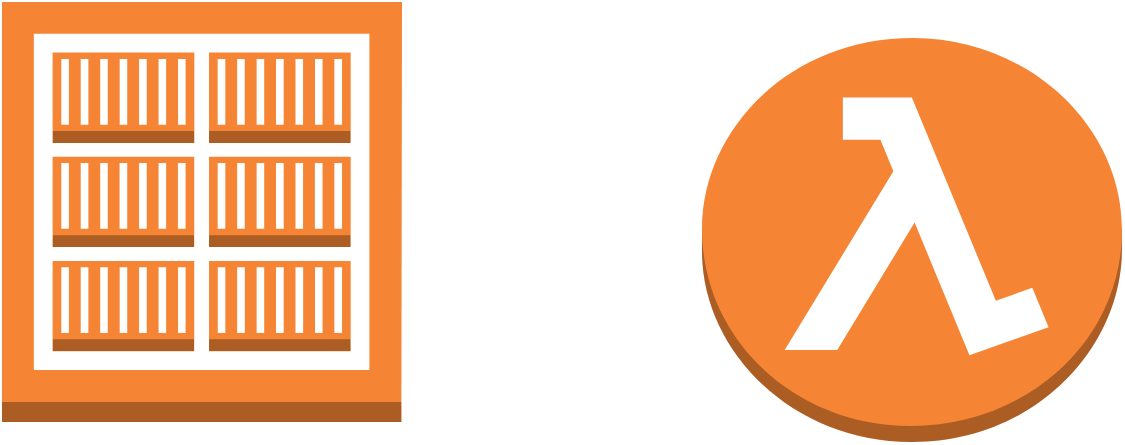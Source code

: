 <mxfile version="20.5.3" type="github"><diagram id="2xjNAKSKipDADmg9KZJW" name="Página-1"><mxGraphModel dx="946" dy="621" grid="1" gridSize="10" guides="1" tooltips="1" connect="1" arrows="1" fold="1" page="1" pageScale="1" pageWidth="827" pageHeight="1169" math="0" shadow="0"><root><mxCell id="0"/><mxCell id="1" parent="0"/><mxCell id="ZpILWm5w0x1nz08o7lsF-1" value="" style="outlineConnect=0;dashed=0;verticalLabelPosition=bottom;verticalAlign=top;align=center;html=1;shape=mxgraph.aws3.ecr_registry;fillColor=#F58534;gradientColor=none;" vertex="1" parent="1"><mxGeometry x="190" y="130" width="200" height="210" as="geometry"/></mxCell><mxCell id="ZpILWm5w0x1nz08o7lsF-2" value="" style="outlineConnect=0;dashed=0;verticalLabelPosition=bottom;verticalAlign=top;align=center;html=1;shape=mxgraph.aws3.lambda_function;fillColor=#F58534;gradientColor=none;" vertex="1" parent="1"><mxGeometry x="540" y="148" width="210" height="202" as="geometry"/></mxCell></root></mxGraphModel></diagram></mxfile>